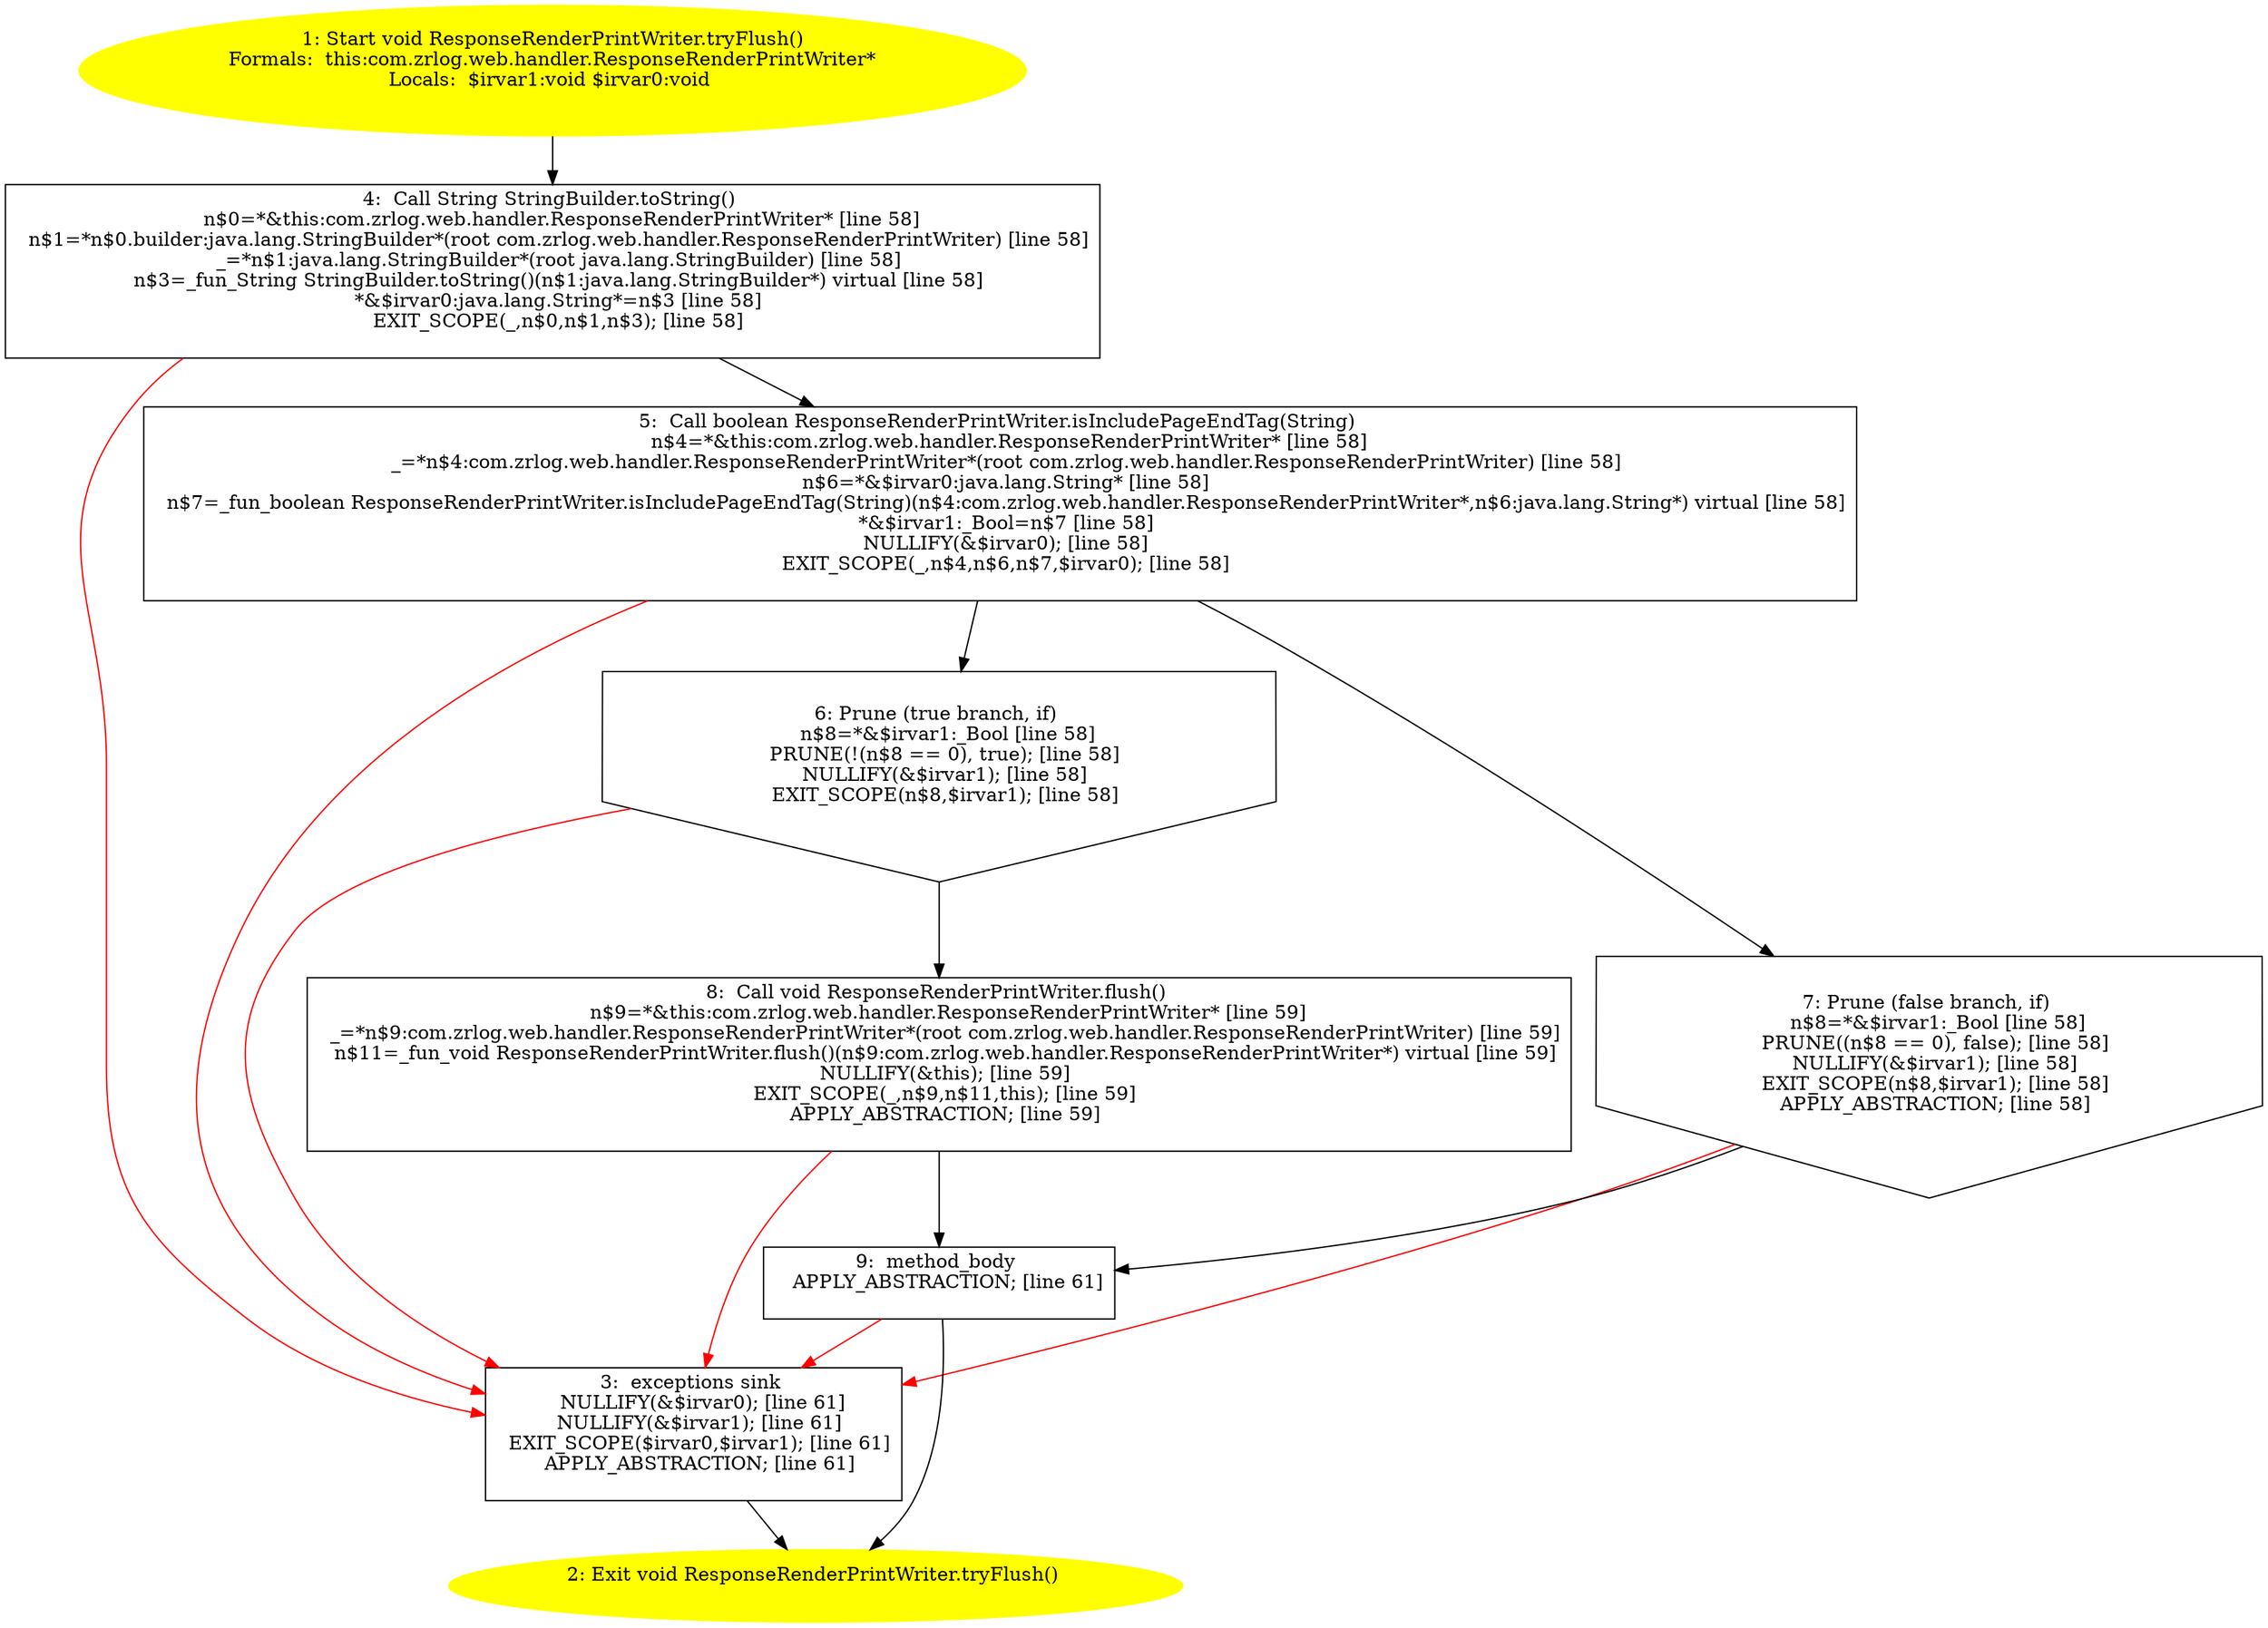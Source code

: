 /* @generated */
digraph cfg {
"com.zrlog.web.handler.ResponseRenderPrintWriter.tryFlush():void.3e26c491a85ee1efa1e93b93bcd8e56c_1" [label="1: Start void ResponseRenderPrintWriter.tryFlush()\nFormals:  this:com.zrlog.web.handler.ResponseRenderPrintWriter*\nLocals:  $irvar1:void $irvar0:void \n  " color=yellow style=filled]
	

	 "com.zrlog.web.handler.ResponseRenderPrintWriter.tryFlush():void.3e26c491a85ee1efa1e93b93bcd8e56c_1" -> "com.zrlog.web.handler.ResponseRenderPrintWriter.tryFlush():void.3e26c491a85ee1efa1e93b93bcd8e56c_4" ;
"com.zrlog.web.handler.ResponseRenderPrintWriter.tryFlush():void.3e26c491a85ee1efa1e93b93bcd8e56c_2" [label="2: Exit void ResponseRenderPrintWriter.tryFlush() \n  " color=yellow style=filled]
	

"com.zrlog.web.handler.ResponseRenderPrintWriter.tryFlush():void.3e26c491a85ee1efa1e93b93bcd8e56c_3" [label="3:  exceptions sink \n   NULLIFY(&$irvar0); [line 61]\n  NULLIFY(&$irvar1); [line 61]\n  EXIT_SCOPE($irvar0,$irvar1); [line 61]\n  APPLY_ABSTRACTION; [line 61]\n " shape="box"]
	

	 "com.zrlog.web.handler.ResponseRenderPrintWriter.tryFlush():void.3e26c491a85ee1efa1e93b93bcd8e56c_3" -> "com.zrlog.web.handler.ResponseRenderPrintWriter.tryFlush():void.3e26c491a85ee1efa1e93b93bcd8e56c_2" ;
"com.zrlog.web.handler.ResponseRenderPrintWriter.tryFlush():void.3e26c491a85ee1efa1e93b93bcd8e56c_4" [label="4:  Call String StringBuilder.toString() \n   n$0=*&this:com.zrlog.web.handler.ResponseRenderPrintWriter* [line 58]\n  n$1=*n$0.builder:java.lang.StringBuilder*(root com.zrlog.web.handler.ResponseRenderPrintWriter) [line 58]\n  _=*n$1:java.lang.StringBuilder*(root java.lang.StringBuilder) [line 58]\n  n$3=_fun_String StringBuilder.toString()(n$1:java.lang.StringBuilder*) virtual [line 58]\n  *&$irvar0:java.lang.String*=n$3 [line 58]\n  EXIT_SCOPE(_,n$0,n$1,n$3); [line 58]\n " shape="box"]
	

	 "com.zrlog.web.handler.ResponseRenderPrintWriter.tryFlush():void.3e26c491a85ee1efa1e93b93bcd8e56c_4" -> "com.zrlog.web.handler.ResponseRenderPrintWriter.tryFlush():void.3e26c491a85ee1efa1e93b93bcd8e56c_5" ;
	 "com.zrlog.web.handler.ResponseRenderPrintWriter.tryFlush():void.3e26c491a85ee1efa1e93b93bcd8e56c_4" -> "com.zrlog.web.handler.ResponseRenderPrintWriter.tryFlush():void.3e26c491a85ee1efa1e93b93bcd8e56c_3" [color="red" ];
"com.zrlog.web.handler.ResponseRenderPrintWriter.tryFlush():void.3e26c491a85ee1efa1e93b93bcd8e56c_5" [label="5:  Call boolean ResponseRenderPrintWriter.isIncludePageEndTag(String) \n   n$4=*&this:com.zrlog.web.handler.ResponseRenderPrintWriter* [line 58]\n  _=*n$4:com.zrlog.web.handler.ResponseRenderPrintWriter*(root com.zrlog.web.handler.ResponseRenderPrintWriter) [line 58]\n  n$6=*&$irvar0:java.lang.String* [line 58]\n  n$7=_fun_boolean ResponseRenderPrintWriter.isIncludePageEndTag(String)(n$4:com.zrlog.web.handler.ResponseRenderPrintWriter*,n$6:java.lang.String*) virtual [line 58]\n  *&$irvar1:_Bool=n$7 [line 58]\n  NULLIFY(&$irvar0); [line 58]\n  EXIT_SCOPE(_,n$4,n$6,n$7,$irvar0); [line 58]\n " shape="box"]
	

	 "com.zrlog.web.handler.ResponseRenderPrintWriter.tryFlush():void.3e26c491a85ee1efa1e93b93bcd8e56c_5" -> "com.zrlog.web.handler.ResponseRenderPrintWriter.tryFlush():void.3e26c491a85ee1efa1e93b93bcd8e56c_6" ;
	 "com.zrlog.web.handler.ResponseRenderPrintWriter.tryFlush():void.3e26c491a85ee1efa1e93b93bcd8e56c_5" -> "com.zrlog.web.handler.ResponseRenderPrintWriter.tryFlush():void.3e26c491a85ee1efa1e93b93bcd8e56c_7" ;
	 "com.zrlog.web.handler.ResponseRenderPrintWriter.tryFlush():void.3e26c491a85ee1efa1e93b93bcd8e56c_5" -> "com.zrlog.web.handler.ResponseRenderPrintWriter.tryFlush():void.3e26c491a85ee1efa1e93b93bcd8e56c_3" [color="red" ];
"com.zrlog.web.handler.ResponseRenderPrintWriter.tryFlush():void.3e26c491a85ee1efa1e93b93bcd8e56c_6" [label="6: Prune (true branch, if) \n   n$8=*&$irvar1:_Bool [line 58]\n  PRUNE(!(n$8 == 0), true); [line 58]\n  NULLIFY(&$irvar1); [line 58]\n  EXIT_SCOPE(n$8,$irvar1); [line 58]\n " shape="invhouse"]
	

	 "com.zrlog.web.handler.ResponseRenderPrintWriter.tryFlush():void.3e26c491a85ee1efa1e93b93bcd8e56c_6" -> "com.zrlog.web.handler.ResponseRenderPrintWriter.tryFlush():void.3e26c491a85ee1efa1e93b93bcd8e56c_8" ;
	 "com.zrlog.web.handler.ResponseRenderPrintWriter.tryFlush():void.3e26c491a85ee1efa1e93b93bcd8e56c_6" -> "com.zrlog.web.handler.ResponseRenderPrintWriter.tryFlush():void.3e26c491a85ee1efa1e93b93bcd8e56c_3" [color="red" ];
"com.zrlog.web.handler.ResponseRenderPrintWriter.tryFlush():void.3e26c491a85ee1efa1e93b93bcd8e56c_7" [label="7: Prune (false branch, if) \n   n$8=*&$irvar1:_Bool [line 58]\n  PRUNE((n$8 == 0), false); [line 58]\n  NULLIFY(&$irvar1); [line 58]\n  EXIT_SCOPE(n$8,$irvar1); [line 58]\n  APPLY_ABSTRACTION; [line 58]\n " shape="invhouse"]
	

	 "com.zrlog.web.handler.ResponseRenderPrintWriter.tryFlush():void.3e26c491a85ee1efa1e93b93bcd8e56c_7" -> "com.zrlog.web.handler.ResponseRenderPrintWriter.tryFlush():void.3e26c491a85ee1efa1e93b93bcd8e56c_9" ;
	 "com.zrlog.web.handler.ResponseRenderPrintWriter.tryFlush():void.3e26c491a85ee1efa1e93b93bcd8e56c_7" -> "com.zrlog.web.handler.ResponseRenderPrintWriter.tryFlush():void.3e26c491a85ee1efa1e93b93bcd8e56c_3" [color="red" ];
"com.zrlog.web.handler.ResponseRenderPrintWriter.tryFlush():void.3e26c491a85ee1efa1e93b93bcd8e56c_8" [label="8:  Call void ResponseRenderPrintWriter.flush() \n   n$9=*&this:com.zrlog.web.handler.ResponseRenderPrintWriter* [line 59]\n  _=*n$9:com.zrlog.web.handler.ResponseRenderPrintWriter*(root com.zrlog.web.handler.ResponseRenderPrintWriter) [line 59]\n  n$11=_fun_void ResponseRenderPrintWriter.flush()(n$9:com.zrlog.web.handler.ResponseRenderPrintWriter*) virtual [line 59]\n  NULLIFY(&this); [line 59]\n  EXIT_SCOPE(_,n$9,n$11,this); [line 59]\n  APPLY_ABSTRACTION; [line 59]\n " shape="box"]
	

	 "com.zrlog.web.handler.ResponseRenderPrintWriter.tryFlush():void.3e26c491a85ee1efa1e93b93bcd8e56c_8" -> "com.zrlog.web.handler.ResponseRenderPrintWriter.tryFlush():void.3e26c491a85ee1efa1e93b93bcd8e56c_9" ;
	 "com.zrlog.web.handler.ResponseRenderPrintWriter.tryFlush():void.3e26c491a85ee1efa1e93b93bcd8e56c_8" -> "com.zrlog.web.handler.ResponseRenderPrintWriter.tryFlush():void.3e26c491a85ee1efa1e93b93bcd8e56c_3" [color="red" ];
"com.zrlog.web.handler.ResponseRenderPrintWriter.tryFlush():void.3e26c491a85ee1efa1e93b93bcd8e56c_9" [label="9:  method_body \n   APPLY_ABSTRACTION; [line 61]\n " shape="box"]
	

	 "com.zrlog.web.handler.ResponseRenderPrintWriter.tryFlush():void.3e26c491a85ee1efa1e93b93bcd8e56c_9" -> "com.zrlog.web.handler.ResponseRenderPrintWriter.tryFlush():void.3e26c491a85ee1efa1e93b93bcd8e56c_2" ;
	 "com.zrlog.web.handler.ResponseRenderPrintWriter.tryFlush():void.3e26c491a85ee1efa1e93b93bcd8e56c_9" -> "com.zrlog.web.handler.ResponseRenderPrintWriter.tryFlush():void.3e26c491a85ee1efa1e93b93bcd8e56c_3" [color="red" ];
}
